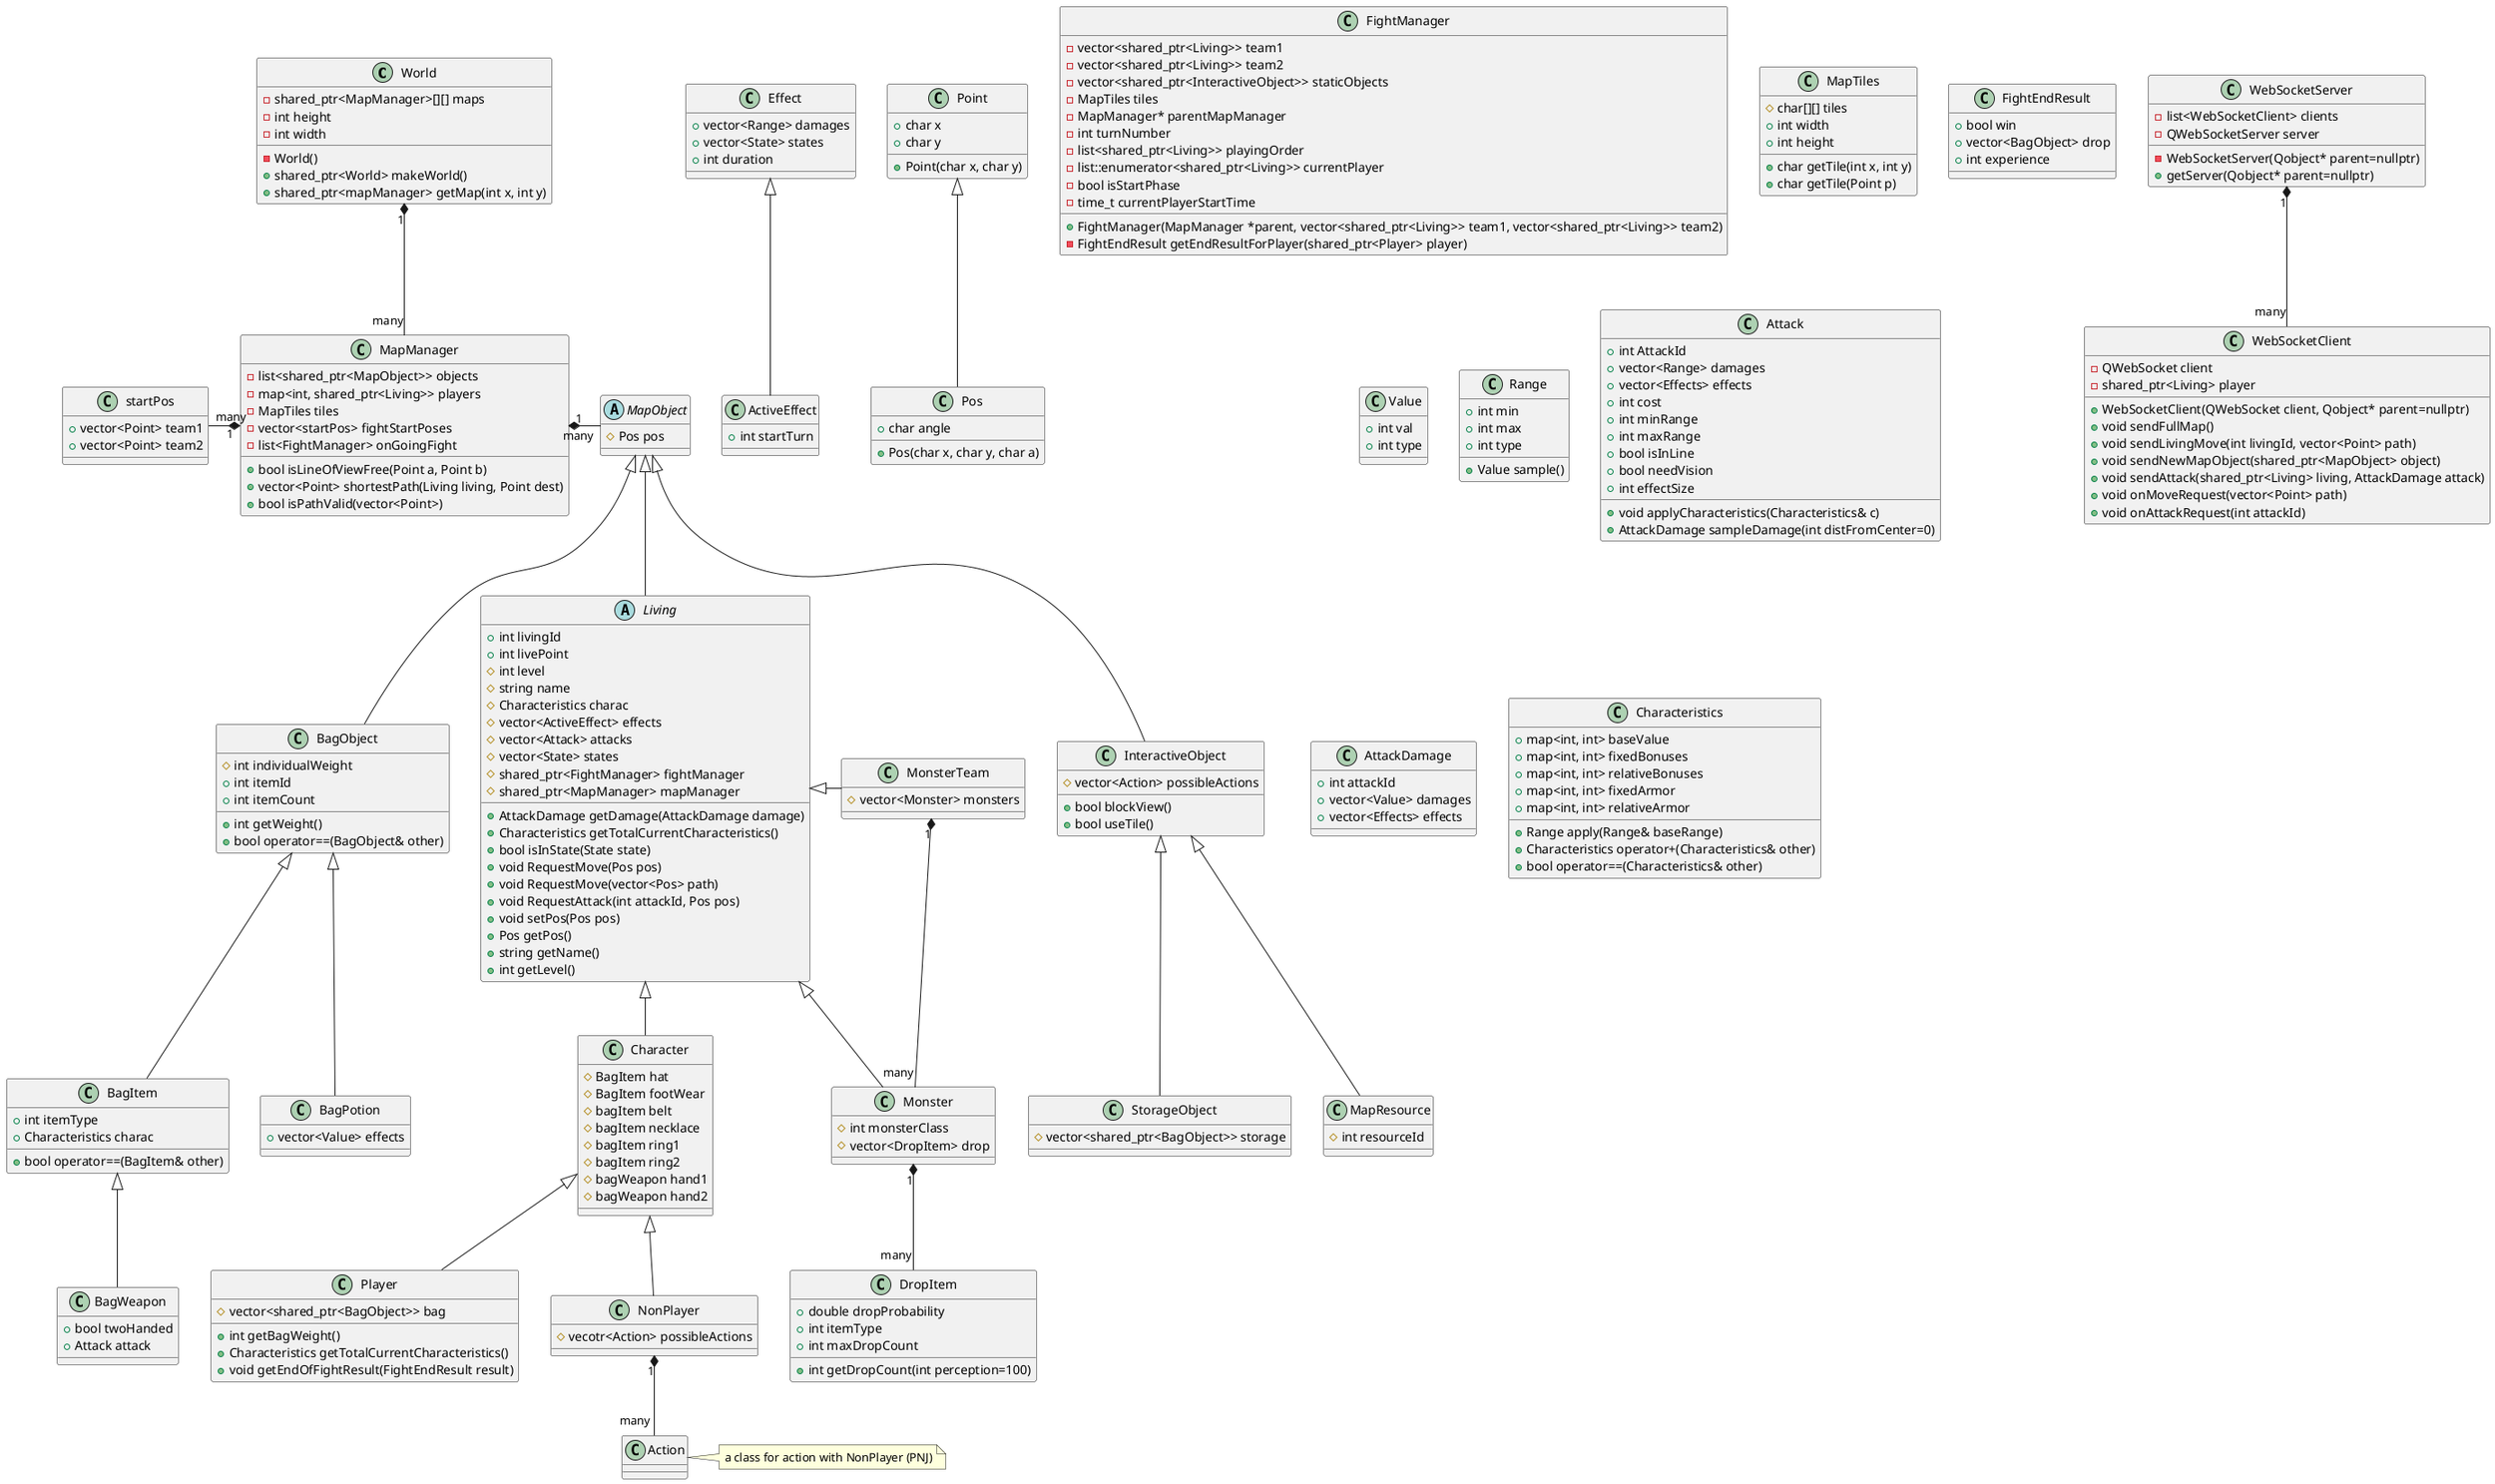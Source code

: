 @startuml

class World{
    - shared_ptr<MapManager>[][] maps
    - int height
    - int width

    - World()
    + shared_ptr<World> makeWorld()
    + shared_ptr<mapManager> getMap(int x, int y)
}

class MapManager{
    - list<shared_ptr<MapObject>> objects
    - map<int, shared_ptr<Living>> players
    - MapTiles tiles
    - vector<startPos> fightStartPoses
    - list<FightManager> onGoingFight

    + bool isLineOfViewFree(Point a, Point b)
    + vector<Point> shortestPath(Living living, Point dest)
    + bool isPathValid(vector<Point>)
}

World "1" *-- "many" MapManager

class FightManager
{
    - vector<shared_ptr<Living>> team1
    - vector<shared_ptr<Living>> team2
    - vector<shared_ptr<InteractiveObject>> staticObjects
    - MapTiles tiles
    - MapManager* parentMapManager
    - int turnNumber
    - list<shared_ptr<Living>> playingOrder
    - list::enumerator<shared_ptr<Living>> currentPlayer
    - bool isStartPhase
    - time_t currentPlayerStartTime

    + FightManager(MapManager *parent, vector<shared_ptr<Living>> team1, vector<shared_ptr<Living>> team2)
    - FightEndResult getEndResultForPlayer(shared_ptr<Player> player)
}

class MapTiles
{
    # char[][] tiles
    + int width
    + int height

    + char getTile(int x, int y)
    + char getTile(Point p)
}

class FightEndResult
{
    + bool win
    + vector<BagObject> drop
    + int experience
}

class startPos
{
    + vector<Point> team1
    + vector<Point> team2
}

class Point{
    + char x
    + char y

    + Point(char x, char y)
}

class Pos{
    + char angle

    + Pos(char x, char y, char a)
}

Pos -up-|> Point

class Value
{
    +int val
    +int type
}

class Range
{
    +int min
    +int max
    +int type
    +Value sample()
}

class BagObject {
    # int individualWeight
    + int itemId
    + int itemCount
    + int getWeight()
    + bool operator==(BagObject& other)
}

class BagItem {
    + int itemType
    + Characteristics charac
    + bool operator==(BagItem& other)
}

class BagWeapon
{
    + bool twoHanded
    + Attack attack
}

class Attack
{
    + int AttackId
    + vector<Range> damages
    + vector<Effects> effects
    + int cost
    + int minRange
    + int maxRange
    + bool isInLine
    + bool needVision
    + int effectSize

    + void applyCharacteristics(Characteristics& c)
    + AttackDamage sampleDamage(int distFromCenter=0)
}

class AttackDamage
{
    + int attackId
    + vector<Value> damages
    + vector<Effects> effects
}

class Effect
{
    + vector<Range> damages
    + vector<State> states
    + int duration
}

class ActiveEffect
{
    + int startTurn
}

ActiveEffect -up-|> Effect

class BagPotion
{
    + vector<Value> effects
}

abstract class MapObject {
    # Pos pos
}

class InteractiveObject
{
    # vector<Action> possibleActions

    + bool blockView()
    + bool useTile()
}

class StorageObject
{
    # vector<shared_ptr<BagObject>> storage
}

class MapResource
{
    # int resourceId
}

abstract class Living{
    + int livingId
    + int livePoint
    # int level
    # string name
    # Characteristics charac
    # vector<ActiveEffect> effects
    # vector<Attack> attacks
    # vector<State> states
    # shared_ptr<FightManager> fightManager
    # shared_ptr<MapManager> mapManager

    + AttackDamage getDamage(AttackDamage damage)
    + Characteristics getTotalCurrentCharacteristics()
    + bool isInState(State state)
    + void RequestMove(Pos pos)
    + void RequestMove(vector<Pos> path)
    + void RequestAttack(int attackId, Pos pos)
    + void setPos(Pos pos)
    + Pos getPos()
    + string getName()
    + int getLevel()
}

class Character
{
    #BagItem hat
    #BagItem footWear
    #bagItem belt
    #bagItem necklace
    #bagItem ring1
    #bagItem ring2
    #bagWeapon hand1
    #bagWeapon hand2
}

class Player
{
    # vector<shared_ptr<BagObject>> bag

    + int getBagWeight()
    + Characteristics getTotalCurrentCharacteristics()
    + void getEndOfFightResult(FightEndResult result)
}

class MonsterTeam
{
    #vector<Monster> monsters
}

class Monster
{
    #int monsterClass
    #vector<DropItem> drop
}

class NonPlayer
{
    #vecotr<Action> possibleActions
}

class DropItem
{
    +double dropProbability
    +int itemType
    +int maxDropCount
    +int getDropCount(int perception=100)
}

class Action
{

}
note right: a class for action with NonPlayer (PNJ)

InteractiveObject -up-|> MapObject
MapResource -up-|> InteractiveObject
StorageObject -up-|> InteractiveObject

Living -up-|> MapObject
Character -up-|> Living
Monster -up-|> Living
MonsterTeam -up|> Living
Player -up-|> Character
NonPlayer -up-|> Character

MonsterTeam "1" *-- "many" Monster

BagObject -up-|> MapObject
BagItem -up-|> BagObject
BagPotion -up-|> BagObject
BagWeapon -up-|> BagItem


MapManager "1" *--right-- "many" MapObject
MapManager "1" *--left-- "many" startPos

NonPlayer "1" *-- "many" Action
Monster "1" *-- "many" DropItem

class Characteristics
{
    +map<int, int> baseValue
    +map<int, int> fixedBonuses
    +map<int, int> relativeBonuses
    +map<int, int> fixedArmor
    +map<int, int> relativeArmor

    +Range apply(Range& baseRange)
    +Characteristics operator+(Characteristics& other)
    +bool operator==(Characteristics& other)
}

' Server classes

class WebSocketServer
{
    -list<WebSocketClient> clients
    -QWebSocketServer server

    -WebSocketServer(Qobject* parent=nullptr)
    +getServer(Qobject* parent=nullptr)
}

class WebSocketClient
{
    -QWebSocket client
    -shared_ptr<Living> player

    +WebSocketClient(QWebSocket client, Qobject* parent=nullptr)
    +void sendFullMap()
    +void sendLivingMove(int livingId, vector<Point> path)
    +void sendNewMapObject(shared_ptr<MapObject> object)
    +void sendAttack(shared_ptr<Living> living, AttackDamage attack)
    +void onMoveRequest(vector<Point> path)
    +void onAttackRequest(int attackId)
}

WebSocketServer "1" *-- "many" WebSocketClient

@enduml